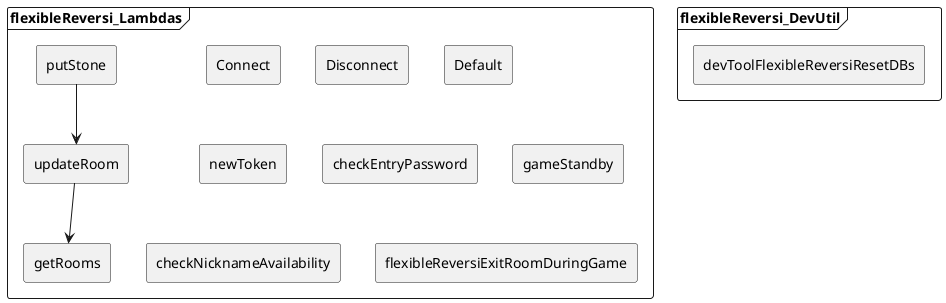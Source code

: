 @startuml lambda_relations

frame flexibleReversi_Lambdas {
    agent Connect
    agent Disconnect
    agent Default
    agent newToken
    agent getRooms
    agent updateRoom
    agent checkEntryPassword
    agent gameStandby
    agent checkNicknameAvailability
    agent putStone
    agent flexibleReversiExitRoomDuringGame

    updateRoom --> getRooms
    putStone --> updateRoom
}

frame flexibleReversi_DevUtil {
    agent devToolFlexibleReversiResetDBs
}

@enduml
